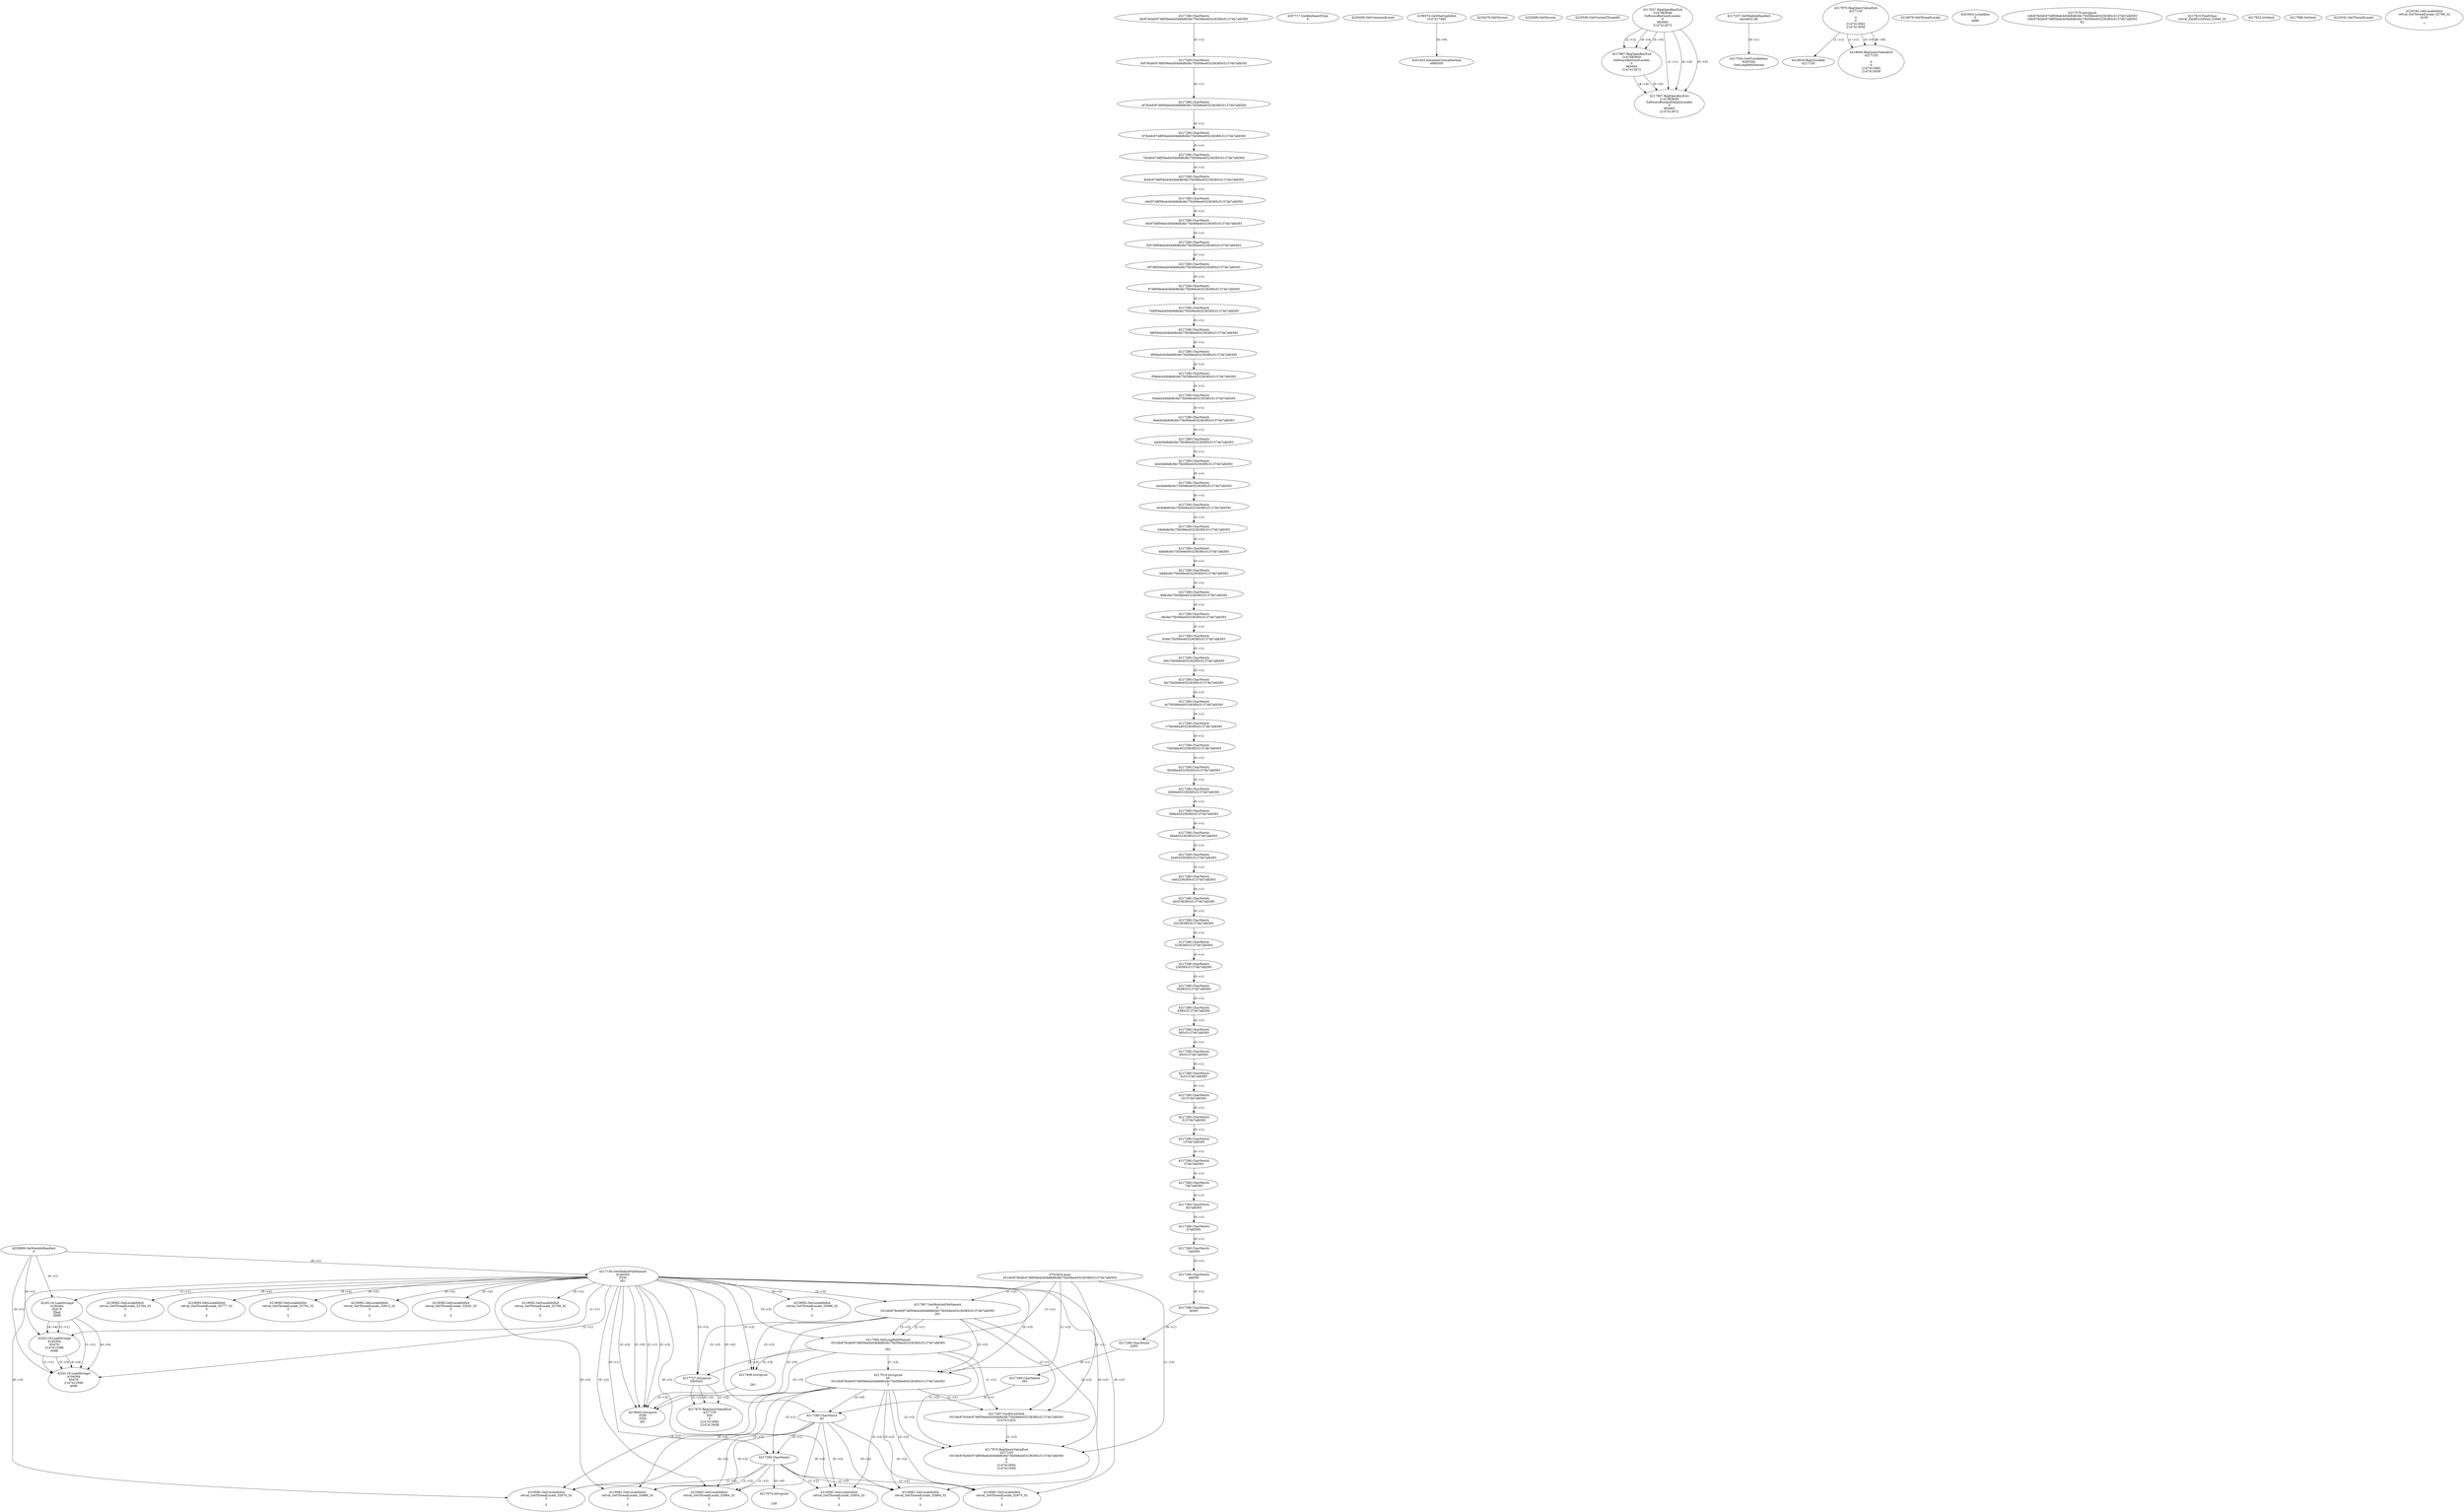 // Global SCDG with merge call
digraph {
	0 [label="4701824.main
051bfc878cbfc9748f59edcb04b8d8cfdc75b566e403236385c51374b7afd393"]
	1 [label="4220800.GetModuleHandleA
0"]
	2 [label="4207717.GetKeyboardType
0"]
	3 [label="4220459.GetCommandLineA
"]
	4 [label="4199374.GetStartupInfoA
2147417460"]
	5 [label="4220479.GetVersion
"]
	6 [label="4220496.GetVersion
"]
	7 [label="4220556.GetCurrentThreadId
"]
	8 [label="4217150.GetModuleFileNameA
4194304
PZM
261"]
	1 -> 8 [label="(0-->1)"]
	9 [label="4217807.GetModuleFileNameA
0
051bfc878cbfc9748f59edcb04b8d8cfdc75b566e403236385c51374b7afd393
261"]
	0 -> 9 [label="(1-->2)"]
	8 -> 9 [label="(3-->3)"]
	10 [label="4217837.RegOpenKeyExA
2147483649
Software\Borland\Locales
0
983065
2147413072"]
	11 [label="4217867.RegOpenKeyExA
2147483650
Software\Borland\Locales
0
983065
2147413072"]
	10 -> 11 [label="(2-->2)"]
	10 -> 11 [label="(4-->4)"]
	10 -> 11 [label="(5-->5)"]
	12 [label="4217897.RegOpenKeyExA
2147483649
Software\Borland\Delphi\Locales
0
983065
2147413072"]
	10 -> 12 [label="(1-->1)"]
	10 -> 12 [label="(4-->4)"]
	11 -> 12 [label="(4-->4)"]
	10 -> 12 [label="(5-->5)"]
	11 -> 12 [label="(5-->5)"]
	13 [label="4217337.GetModuleHandleA
kernel32.dll"]
	14 [label="4217354.GetProcAddress
6295592
GetLongPathNameA"]
	13 -> 14 [label="(0-->1)"]
	15 [label="4217384.GetLongPathNameA
051bfc878cbfc9748f59edcb04b8d8cfdc75b566e403236385c51374b7afd393

261"]
	0 -> 15 [label="(1-->1)"]
	9 -> 15 [label="(2-->1)"]
	8 -> 15 [label="(3-->3)"]
	9 -> 15 [label="(3-->3)"]
	16 [label="4217406.lstrcpynA


261"]
	8 -> 16 [label="(3-->3)"]
	9 -> 16 [label="(3-->3)"]
	15 -> 16 [label="(3-->3)"]
	17 [label="4217970.RegQueryValueExA
4217155

0
0
2147413062
2147413056"]
	18 [label="4218034.RegCloseKey
4217155"]
	17 -> 18 [label="(1-->1)"]
	19 [label="4218063.lstrcpynA
PZM
PZM
261"]
	8 -> 19 [label="(2-->1)"]
	8 -> 19 [label="(2-->2)"]
	8 -> 19 [label="(3-->3)"]
	9 -> 19 [label="(3-->3)"]
	15 -> 19 [label="(3-->3)"]
	16 -> 19 [label="(3-->3)"]
	8 -> 19 [label="(2-->0)"]
	20 [label="4218076.GetThreadLocale
"]
	21 [label="4218082.GetLocaleInfoA
retval_GetThreadLocale_32789_32
3

5"]
	8 -> 21 [label="(0-->2)"]
	22 [label="4220118.LoadStringA
4194304
65479
x@
4096"]
	1 -> 22 [label="(0-->1)"]
	8 -> 22 [label="(1-->1)"]
	23 [label="4220118.LoadStringA
4194304
65478
2147413396
4096"]
	1 -> 23 [label="(0-->1)"]
	8 -> 23 [label="(1-->1)"]
	22 -> 23 [label="(1-->1)"]
	22 -> 23 [label="(4-->4)"]
	24 [label="4201543.InitializeCriticalSection
4900300"]
	4 -> 24 [label="(0-->0)"]
	25 [label="4201604.LocalAlloc
0
4088"]
	26 [label="4217519.lstrcpynA
05
051bfc878cbfc9748f59edcb04b8d8cfdc75b566e403236385c51374b7afd393
3"]
	0 -> 26 [label="(1-->2)"]
	9 -> 26 [label="(2-->2)"]
	15 -> 26 [label="(1-->2)"]
	8 -> 26 [label="(0-->3)"]
	27 [label="4217280.CharNextA
bfc878cbfc9748f59edcb04b8d8cfdc75b566e403236385c51374b7afd393"]
	28 [label="4217280.CharNextA
fc878cbfc9748f59edcb04b8d8cfdc75b566e403236385c51374b7afd393"]
	27 -> 28 [label="(0-->1)"]
	29 [label="4217280.CharNextA
c878cbfc9748f59edcb04b8d8cfdc75b566e403236385c51374b7afd393"]
	28 -> 29 [label="(0-->1)"]
	30 [label="4217280.CharNextA
878cbfc9748f59edcb04b8d8cfdc75b566e403236385c51374b7afd393"]
	29 -> 30 [label="(0-->1)"]
	31 [label="4217280.CharNextA
78cbfc9748f59edcb04b8d8cfdc75b566e403236385c51374b7afd393"]
	30 -> 31 [label="(0-->1)"]
	32 [label="4217280.CharNextA
8cbfc9748f59edcb04b8d8cfdc75b566e403236385c51374b7afd393"]
	31 -> 32 [label="(0-->1)"]
	33 [label="4217280.CharNextA
cbfc9748f59edcb04b8d8cfdc75b566e403236385c51374b7afd393"]
	32 -> 33 [label="(0-->1)"]
	34 [label="4217280.CharNextA
bfc9748f59edcb04b8d8cfdc75b566e403236385c51374b7afd393"]
	33 -> 34 [label="(0-->1)"]
	35 [label="4217280.CharNextA
fc9748f59edcb04b8d8cfdc75b566e403236385c51374b7afd393"]
	34 -> 35 [label="(0-->1)"]
	36 [label="4217280.CharNextA
c9748f59edcb04b8d8cfdc75b566e403236385c51374b7afd393"]
	35 -> 36 [label="(0-->1)"]
	37 [label="4217280.CharNextA
9748f59edcb04b8d8cfdc75b566e403236385c51374b7afd393"]
	36 -> 37 [label="(0-->1)"]
	38 [label="4217280.CharNextA
748f59edcb04b8d8cfdc75b566e403236385c51374b7afd393"]
	37 -> 38 [label="(0-->1)"]
	39 [label="4217280.CharNextA
48f59edcb04b8d8cfdc75b566e403236385c51374b7afd393"]
	38 -> 39 [label="(0-->1)"]
	40 [label="4217280.CharNextA
8f59edcb04b8d8cfdc75b566e403236385c51374b7afd393"]
	39 -> 40 [label="(0-->1)"]
	41 [label="4217280.CharNextA
f59edcb04b8d8cfdc75b566e403236385c51374b7afd393"]
	40 -> 41 [label="(0-->1)"]
	42 [label="4217280.CharNextA
59edcb04b8d8cfdc75b566e403236385c51374b7afd393"]
	41 -> 42 [label="(0-->1)"]
	43 [label="4217280.CharNextA
9edcb04b8d8cfdc75b566e403236385c51374b7afd393"]
	42 -> 43 [label="(0-->1)"]
	44 [label="4217280.CharNextA
edcb04b8d8cfdc75b566e403236385c51374b7afd393"]
	43 -> 44 [label="(0-->1)"]
	45 [label="4217280.CharNextA
dcb04b8d8cfdc75b566e403236385c51374b7afd393"]
	44 -> 45 [label="(0-->1)"]
	46 [label="4217280.CharNextA
cb04b8d8cfdc75b566e403236385c51374b7afd393"]
	45 -> 46 [label="(0-->1)"]
	47 [label="4217280.CharNextA
b04b8d8cfdc75b566e403236385c51374b7afd393"]
	46 -> 47 [label="(0-->1)"]
	48 [label="4217280.CharNextA
04b8d8cfdc75b566e403236385c51374b7afd393"]
	47 -> 48 [label="(0-->1)"]
	49 [label="4217280.CharNextA
4b8d8cfdc75b566e403236385c51374b7afd393"]
	48 -> 49 [label="(0-->1)"]
	50 [label="4217280.CharNextA
b8d8cfdc75b566e403236385c51374b7afd393"]
	49 -> 50 [label="(0-->1)"]
	51 [label="4217280.CharNextA
8d8cfdc75b566e403236385c51374b7afd393"]
	50 -> 51 [label="(0-->1)"]
	52 [label="4217280.CharNextA
d8cfdc75b566e403236385c51374b7afd393"]
	51 -> 52 [label="(0-->1)"]
	53 [label="4217280.CharNextA
8cfdc75b566e403236385c51374b7afd393"]
	52 -> 53 [label="(0-->1)"]
	54 [label="4217280.CharNextA
cfdc75b566e403236385c51374b7afd393"]
	53 -> 54 [label="(0-->1)"]
	55 [label="4217280.CharNextA
fdc75b566e403236385c51374b7afd393"]
	54 -> 55 [label="(0-->1)"]
	56 [label="4217280.CharNextA
dc75b566e403236385c51374b7afd393"]
	55 -> 56 [label="(0-->1)"]
	57 [label="4217280.CharNextA
c75b566e403236385c51374b7afd393"]
	56 -> 57 [label="(0-->1)"]
	58 [label="4217280.CharNextA
75b566e403236385c51374b7afd393"]
	57 -> 58 [label="(0-->1)"]
	59 [label="4217280.CharNextA
5b566e403236385c51374b7afd393"]
	58 -> 59 [label="(0-->1)"]
	60 [label="4217280.CharNextA
b566e403236385c51374b7afd393"]
	59 -> 60 [label="(0-->1)"]
	61 [label="4217280.CharNextA
566e403236385c51374b7afd393"]
	60 -> 61 [label="(0-->1)"]
	62 [label="4217280.CharNextA
66e403236385c51374b7afd393"]
	61 -> 62 [label="(0-->1)"]
	63 [label="4217280.CharNextA
6e403236385c51374b7afd393"]
	62 -> 63 [label="(0-->1)"]
	64 [label="4217280.CharNextA
e403236385c51374b7afd393"]
	63 -> 64 [label="(0-->1)"]
	65 [label="4217280.CharNextA
403236385c51374b7afd393"]
	64 -> 65 [label="(0-->1)"]
	66 [label="4217280.CharNextA
03236385c51374b7afd393"]
	65 -> 66 [label="(0-->1)"]
	67 [label="4217280.CharNextA
3236385c51374b7afd393"]
	66 -> 67 [label="(0-->1)"]
	68 [label="4217280.CharNextA
236385c51374b7afd393"]
	67 -> 68 [label="(0-->1)"]
	69 [label="4217280.CharNextA
36385c51374b7afd393"]
	68 -> 69 [label="(0-->1)"]
	70 [label="4217280.CharNextA
6385c51374b7afd393"]
	69 -> 70 [label="(0-->1)"]
	71 [label="4217280.CharNextA
385c51374b7afd393"]
	70 -> 71 [label="(0-->1)"]
	72 [label="4217280.CharNextA
85c51374b7afd393"]
	71 -> 72 [label="(0-->1)"]
	73 [label="4217280.CharNextA
5c51374b7afd393"]
	72 -> 73 [label="(0-->1)"]
	74 [label="4217280.CharNextA
c51374b7afd393"]
	73 -> 74 [label="(0-->1)"]
	75 [label="4217280.CharNextA
51374b7afd393"]
	74 -> 75 [label="(0-->1)"]
	76 [label="4217280.CharNextA
1374b7afd393"]
	75 -> 76 [label="(0-->1)"]
	77 [label="4217280.CharNextA
374b7afd393"]
	76 -> 77 [label="(0-->1)"]
	78 [label="4217280.CharNextA
74b7afd393"]
	77 -> 78 [label="(0-->1)"]
	79 [label="4217280.CharNextA
4b7afd393"]
	78 -> 79 [label="(0-->1)"]
	80 [label="4217280.CharNextA
b7afd393"]
	79 -> 80 [label="(0-->1)"]
	81 [label="4217280.CharNextA
7afd393"]
	80 -> 81 [label="(0-->1)"]
	82 [label="4217280.CharNextA
afd393"]
	81 -> 82 [label="(0-->1)"]
	83 [label="4217280.CharNextA
fd393"]
	82 -> 83 [label="(0-->1)"]
	84 [label="4217280.CharNextA
d393"]
	83 -> 84 [label="(0-->1)"]
	85 [label="4217280.CharNextA
393"]
	84 -> 85 [label="(0-->1)"]
	86 [label="4217280.CharNextA
93"]
	85 -> 86 [label="(0-->1)"]
	8 -> 86 [label="(0-->0)"]
	26 -> 86 [label="(3-->0)"]
	87 [label="4217280.CharNextA
3"]
	8 -> 87 [label="(0-->1)"]
	26 -> 87 [label="(3-->1)"]
	86 -> 87 [label="(0-->1)"]
	88 [label="4217578.lstrcpynA
1bfc878cbfc9748f59edcb04b8d8cfdc75b566e403236385c51374b7afd393
1bfc878cbfc9748f59edcb04b8d8cfdc75b566e403236385c51374b7afd393
63"]
	89 [label="4217597.FindFirstFileA
051bfc878cbfc9748f59edcb04b8d8cfdc75b566e403236385c51374b7afd393
2147412422"]
	0 -> 89 [label="(1-->1)"]
	9 -> 89 [label="(2-->1)"]
	15 -> 89 [label="(1-->1)"]
	26 -> 89 [label="(2-->1)"]
	90 [label="4217610.FindClose
retval_FindFirstFileA_32846_32"]
	91 [label="4217622.lstrlenA
"]
	92 [label="4217674.lstrcpynA


258"]
	87 -> 92 [label="(0-->0)"]
	93 [label="4217686.lstrlenA
"]
	94 [label="4217727.lstrcpynA
05\
05\
261"]
	8 -> 94 [label="(3-->3)"]
	9 -> 94 [label="(3-->3)"]
	15 -> 94 [label="(3-->3)"]
	95 [label="4217970.RegQueryValueExA
4217155
05\
0
0
2147413062
2147413056"]
	94 -> 95 [label="(1-->2)"]
	94 -> 95 [label="(2-->2)"]
	94 -> 95 [label="(0-->2)"]
	96 [label="4218082.GetLocaleInfoA
retval_GetThreadLocale_32884_32
3

5"]
	8 -> 96 [label="(0-->2)"]
	26 -> 96 [label="(3-->2)"]
	86 -> 96 [label="(0-->2)"]
	87 -> 96 [label="(1-->2)"]
	97 [label="4217970.RegQueryValueExA
4217155
051bfc878cbfc9748f59edcb04b8d8cfdc75b566e403236385c51374b7afd393
0
0
2147413062
2147413056"]
	0 -> 97 [label="(1-->2)"]
	9 -> 97 [label="(2-->2)"]
	15 -> 97 [label="(1-->2)"]
	26 -> 97 [label="(2-->2)"]
	89 -> 97 [label="(1-->2)"]
	98 [label="4218082.GetLocaleInfoA
retval_GetThreadLocale_32854_32
3

5"]
	8 -> 98 [label="(0-->2)"]
	26 -> 98 [label="(3-->2)"]
	86 -> 98 [label="(0-->2)"]
	87 -> 98 [label="(1-->2)"]
	99 [label="4220118.LoadStringA
4194304
65476
2147413396
4096"]
	1 -> 99 [label="(0-->1)"]
	8 -> 99 [label="(1-->1)"]
	22 -> 99 [label="(1-->1)"]
	23 -> 99 [label="(1-->1)"]
	23 -> 99 [label="(3-->3)"]
	22 -> 99 [label="(4-->4)"]
	23 -> 99 [label="(4-->4)"]
	100 [label="4218082.GetLocaleInfoA
retval_GetThreadLocale_32986_32
3

5"]
	8 -> 100 [label="(0-->2)"]
	101 [label="4218082.GetLocaleInfoA
retval_GetThreadLocale_32784_32
3

5"]
	8 -> 101 [label="(0-->2)"]
	102 [label="4218082.GetLocaleInfoA
retval_GetThreadLocale_32777_32
3

5"]
	8 -> 102 [label="(0-->2)"]
	103 [label="4218000.RegQueryValueExA
4217155

0
0
2147413062
2147413056"]
	17 -> 103 [label="(1-->1)"]
	17 -> 103 [label="(5-->5)"]
	17 -> 103 [label="(6-->6)"]
	104 [label="4218082.GetLocaleInfoA
retval_GetThreadLocale_32792_32
3

5"]
	8 -> 104 [label="(0-->2)"]
	105 [label="4218082.GetLocaleInfoA
retval_GetThreadLocale_32876_32
3

5"]
	8 -> 105 [label="(0-->2)"]
	26 -> 105 [label="(3-->2)"]
	86 -> 105 [label="(0-->2)"]
	87 -> 105 [label="(1-->2)"]
	106 [label="4218082.GetLocaleInfoA
retval_GetThreadLocale_32875_32
3

5"]
	8 -> 106 [label="(0-->2)"]
	26 -> 106 [label="(3-->2)"]
	86 -> 106 [label="(0-->2)"]
	87 -> 106 [label="(1-->2)"]
	107 [label="4218082.GetLocaleInfoA
retval_GetThreadLocale_32866_32
3

5"]
	8 -> 107 [label="(0-->2)"]
	26 -> 107 [label="(3-->2)"]
	86 -> 107 [label="(0-->2)"]
	87 -> 107 [label="(1-->2)"]
	108 [label="4218082.GetLocaleInfoA
retval_GetThreadLocale_32864_32
3

5"]
	8 -> 108 [label="(0-->2)"]
	26 -> 108 [label="(3-->2)"]
	86 -> 108 [label="(0-->2)"]
	87 -> 108 [label="(1-->2)"]
	109 [label="4220541.GetThreadLocale
"]
	110 [label="4220194.GetLocaleInfoA
retval_GetThreadLocale_32768_32
4100

7"]
	111 [label="4218082.GetLocaleInfoA
retval_GetThreadLocale_32813_32
3

5"]
	8 -> 111 [label="(0-->2)"]
	112 [label="4218082.GetLocaleInfoA
retval_GetThreadLocale_32832_32
3

5"]
	8 -> 112 [label="(0-->2)"]
}
